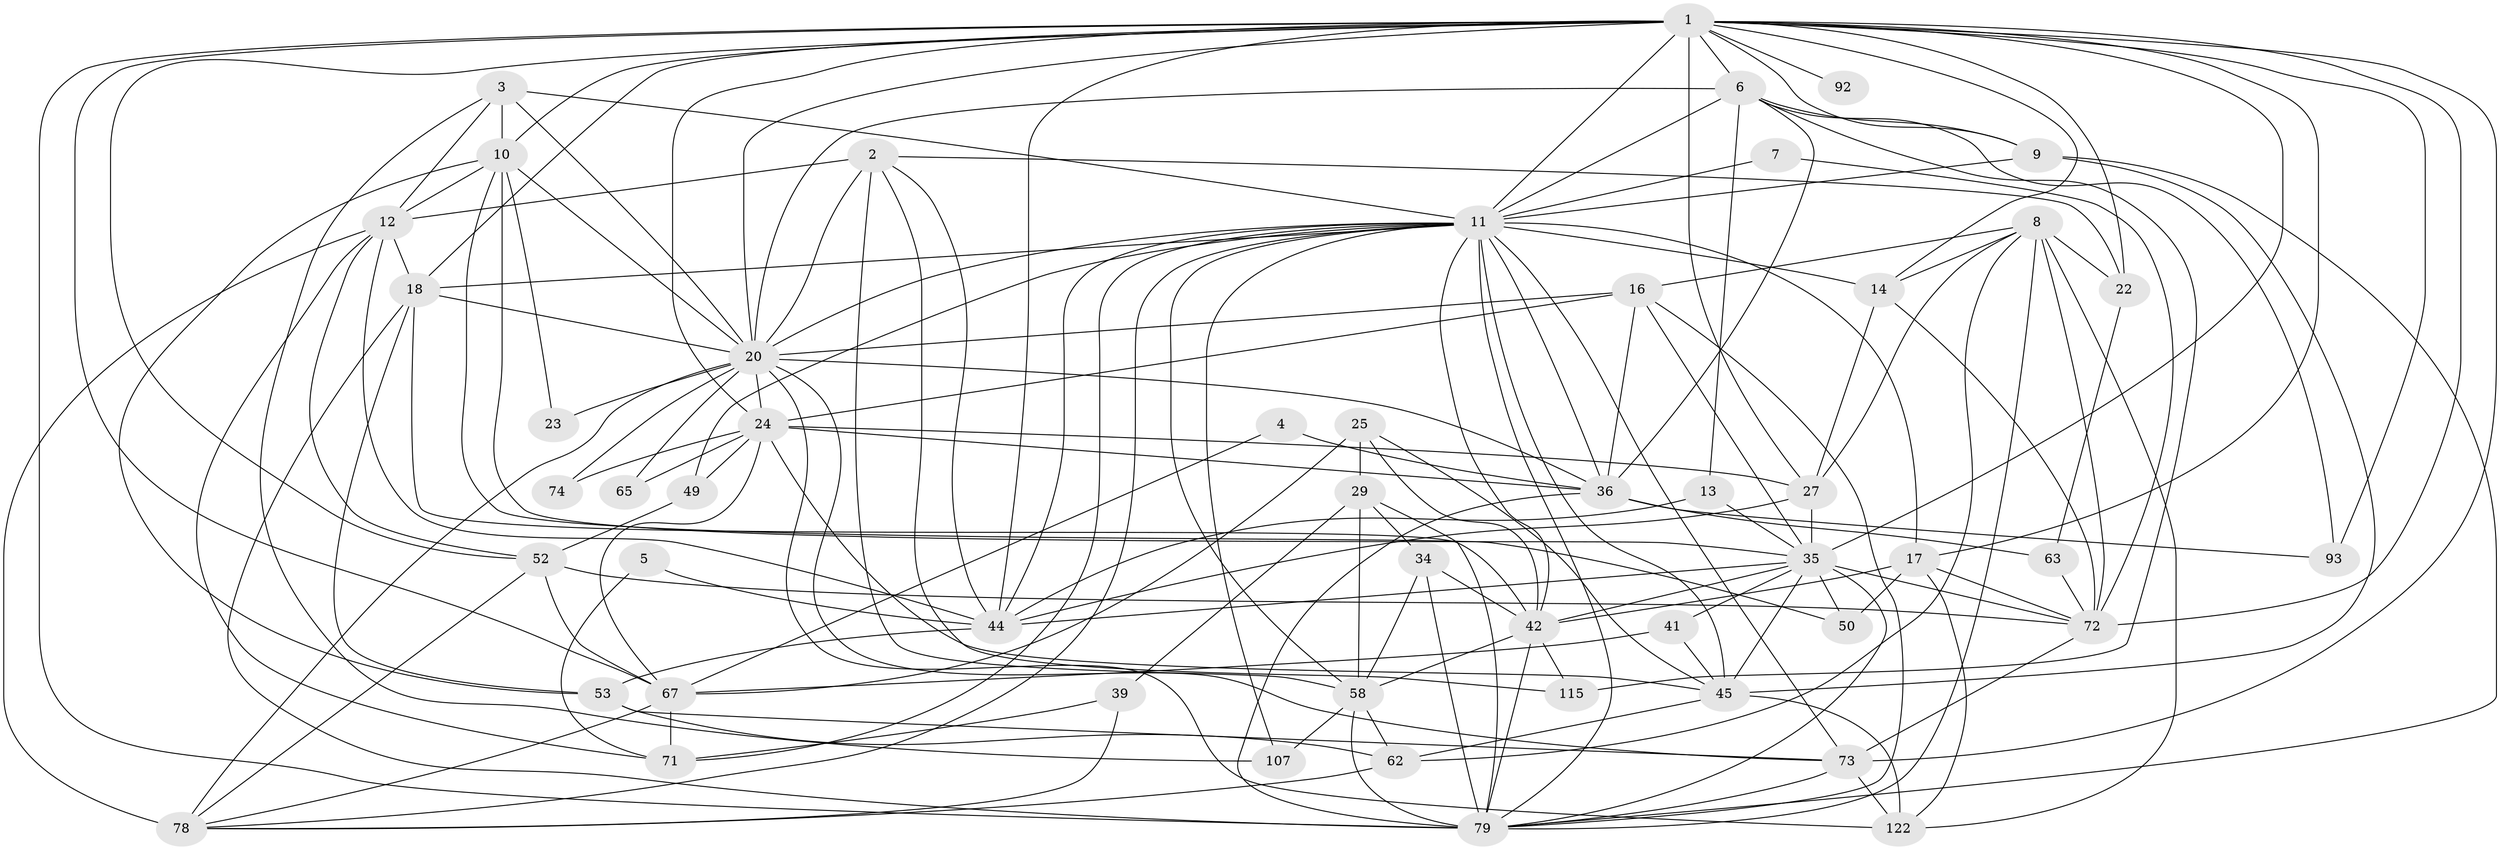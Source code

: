 // original degree distribution, {5: 0.2076923076923077, 2: 0.18461538461538463, 4: 0.2153846153846154, 6: 0.11538461538461539, 3: 0.23076923076923078, 8: 0.023076923076923078, 7: 0.023076923076923078}
// Generated by graph-tools (version 1.1) at 2025/18/03/04/25 18:18:55]
// undirected, 52 vertices, 163 edges
graph export_dot {
graph [start="1"]
  node [color=gray90,style=filled];
  1 [super="+33+26"];
  2 [super="+100"];
  3 [super="+110"];
  4;
  5;
  6 [super="+56"];
  7;
  8 [super="+40"];
  9 [super="+106"];
  10 [super="+90+96"];
  11 [super="+19+120+15"];
  12 [super="+55"];
  13;
  14;
  16 [super="+101"];
  17 [super="+103"];
  18 [super="+130+21"];
  20 [super="+76+108+32"];
  22;
  23;
  24 [super="+37"];
  25 [super="+54"];
  27 [super="+47+66"];
  29;
  34 [super="+98"];
  35 [super="+46"];
  36 [super="+57"];
  39;
  41;
  42 [super="+82+124"];
  44 [super="+81"];
  45 [super="+89+48+83"];
  49;
  50 [super="+109"];
  52 [super="+75"];
  53;
  58;
  62 [super="+104"];
  63 [super="+112"];
  65;
  67 [super="+102"];
  71 [super="+121"];
  72 [super="+123+84"];
  73 [super="+117"];
  74;
  78 [super="+111"];
  79 [super="+85+99+129"];
  92;
  93;
  107;
  115;
  122;
  1 -- 35 [weight=2];
  1 -- 52;
  1 -- 92 [weight=2];
  1 -- 93;
  1 -- 6;
  1 -- 20 [weight=2];
  1 -- 79 [weight=2];
  1 -- 67;
  1 -- 72;
  1 -- 9;
  1 -- 10;
  1 -- 73;
  1 -- 44;
  1 -- 14;
  1 -- 22;
  1 -- 27;
  1 -- 11 [weight=2];
  1 -- 24;
  1 -- 17;
  1 -- 18;
  2 -- 20;
  2 -- 115;
  2 -- 22;
  2 -- 58;
  2 -- 12;
  2 -- 44;
  3 -- 107;
  3 -- 12;
  3 -- 10;
  3 -- 20;
  3 -- 11;
  4 -- 67;
  4 -- 36;
  5 -- 44;
  5 -- 71;
  6 -- 9;
  6 -- 115;
  6 -- 36;
  6 -- 93;
  6 -- 11 [weight=2];
  6 -- 13;
  6 -- 20;
  7 -- 72;
  7 -- 11;
  8 -- 79;
  8 -- 16;
  8 -- 22;
  8 -- 122;
  8 -- 62;
  8 -- 27;
  8 -- 14;
  8 -- 72;
  9 -- 45;
  9 -- 79;
  9 -- 11;
  10 -- 23;
  10 -- 35;
  10 -- 12;
  10 -- 53;
  10 -- 50;
  10 -- 20;
  11 -- 17 [weight=2];
  11 -- 44;
  11 -- 45 [weight=2];
  11 -- 14;
  11 -- 58;
  11 -- 20 [weight=2];
  11 -- 71;
  11 -- 36;
  11 -- 73;
  11 -- 42;
  11 -- 107;
  11 -- 78;
  11 -- 79;
  11 -- 49;
  11 -- 18 [weight=2];
  12 -- 52;
  12 -- 78;
  12 -- 44;
  12 -- 71;
  12 -- 18;
  13 -- 44;
  13 -- 35;
  14 -- 72;
  14 -- 27;
  16 -- 35;
  16 -- 36;
  16 -- 79;
  16 -- 20;
  16 -- 24;
  17 -- 42;
  17 -- 50;
  17 -- 72;
  17 -- 122;
  18 -- 42;
  18 -- 20;
  18 -- 53;
  18 -- 79;
  20 -- 74;
  20 -- 65;
  20 -- 122;
  20 -- 36;
  20 -- 73;
  20 -- 78;
  20 -- 23;
  20 -- 24;
  22 -- 63;
  24 -- 67 [weight=2];
  24 -- 45;
  24 -- 65;
  24 -- 36;
  24 -- 74;
  24 -- 49;
  24 -- 27;
  25 -- 67 [weight=2];
  25 -- 42;
  25 -- 29;
  25 -- 45;
  27 -- 44;
  27 -- 35;
  29 -- 58;
  29 -- 39;
  29 -- 34;
  29 -- 79 [weight=2];
  34 -- 58;
  34 -- 79;
  34 -- 42;
  35 -- 41;
  35 -- 72;
  35 -- 44;
  35 -- 45;
  35 -- 79;
  35 -- 50;
  35 -- 42;
  36 -- 63;
  36 -- 93;
  36 -- 79;
  39 -- 71;
  39 -- 78;
  41 -- 67;
  41 -- 45;
  42 -- 58;
  42 -- 115;
  42 -- 79;
  44 -- 53;
  45 -- 122;
  45 -- 62;
  49 -- 52;
  52 -- 78;
  52 -- 72 [weight=2];
  52 -- 67;
  53 -- 73;
  53 -- 62;
  58 -- 62;
  58 -- 107;
  58 -- 79;
  62 -- 78;
  63 -- 72;
  67 -- 71;
  67 -- 78;
  72 -- 73;
  73 -- 122;
  73 -- 79;
}
